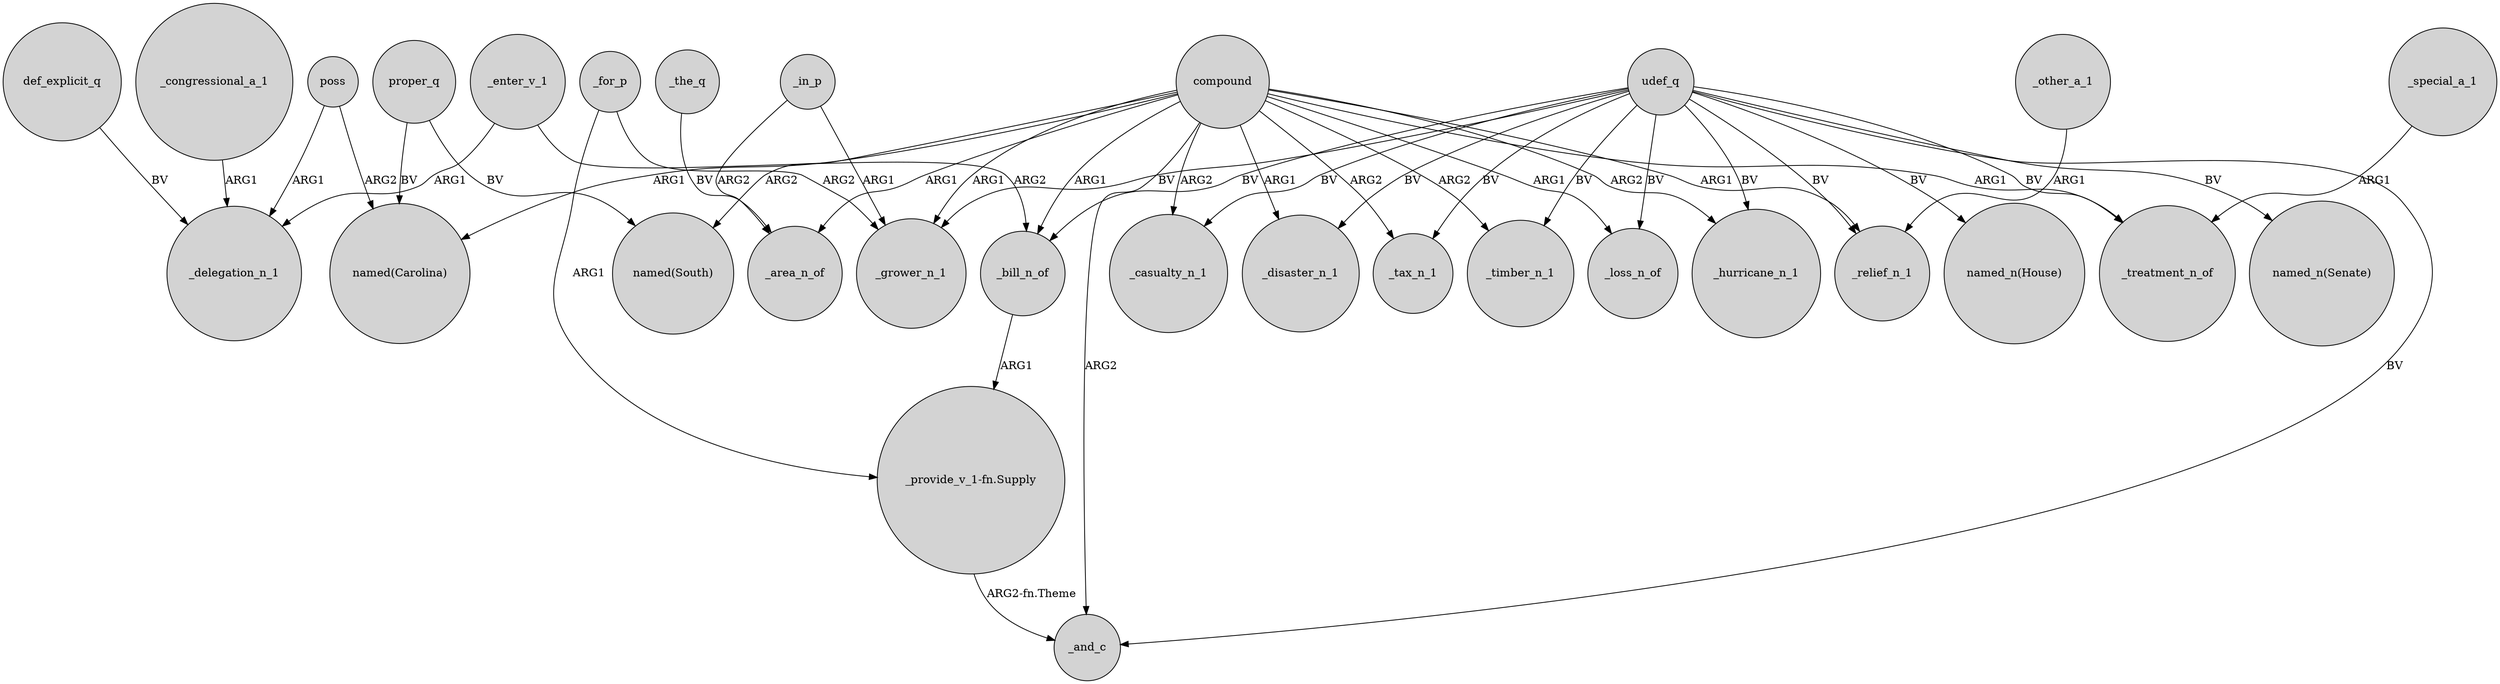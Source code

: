 digraph {
	node [shape=circle style=filled]
	udef_q -> "named_n(House)" [label=BV]
	compound -> "named(South)" [label=ARG2]
	poss -> _delegation_n_1 [label=ARG1]
	udef_q -> _disaster_n_1 [label=BV]
	compound -> _bill_n_of [label=ARG1]
	_for_p -> _grower_n_1 [label=ARG2]
	udef_q -> _casualty_n_1 [label=BV]
	udef_q -> _bill_n_of [label=BV]
	"_provide_v_1-fn.Supply" -> _and_c [label="ARG2-fn.Theme"]
	_enter_v_1 -> _bill_n_of [label=ARG2]
	udef_q -> _timber_n_1 [label=BV]
	compound -> _disaster_n_1 [label=ARG1]
	_enter_v_1 -> _delegation_n_1 [label=ARG1]
	def_explicit_q -> _delegation_n_1 [label=BV]
	udef_q -> _relief_n_1 [label=BV]
	compound -> _casualty_n_1 [label=ARG2]
	udef_q -> _tax_n_1 [label=BV]
	udef_q -> _hurricane_n_1 [label=BV]
	compound -> _and_c [label=ARG2]
	_special_a_1 -> _treatment_n_of [label=ARG1]
	udef_q -> _grower_n_1 [label=BV]
	compound -> _grower_n_1 [label=ARG1]
	_bill_n_of -> "_provide_v_1-fn.Supply" [label=ARG1]
	_congressional_a_1 -> _delegation_n_1 [label=ARG1]
	compound -> "named(Carolina)" [label=ARG1]
	poss -> "named(Carolina)" [label=ARG2]
	_the_q -> _area_n_of [label=BV]
	udef_q -> _treatment_n_of [label=BV]
	udef_q -> "named_n(Senate)" [label=BV]
	_for_p -> "_provide_v_1-fn.Supply" [label=ARG1]
	compound -> _timber_n_1 [label=ARG2]
	compound -> _loss_n_of [label=ARG1]
	_in_p -> _area_n_of [label=ARG2]
	_other_a_1 -> _relief_n_1 [label=ARG1]
	compound -> _hurricane_n_1 [label=ARG2]
	compound -> _relief_n_1 [label=ARG1]
	_in_p -> _grower_n_1 [label=ARG1]
	compound -> _tax_n_1 [label=ARG2]
	proper_q -> "named(Carolina)" [label=BV]
	udef_q -> _and_c [label=BV]
	proper_q -> "named(South)" [label=BV]
	compound -> _area_n_of [label=ARG1]
	compound -> _treatment_n_of [label=ARG1]
	udef_q -> _loss_n_of [label=BV]
}

